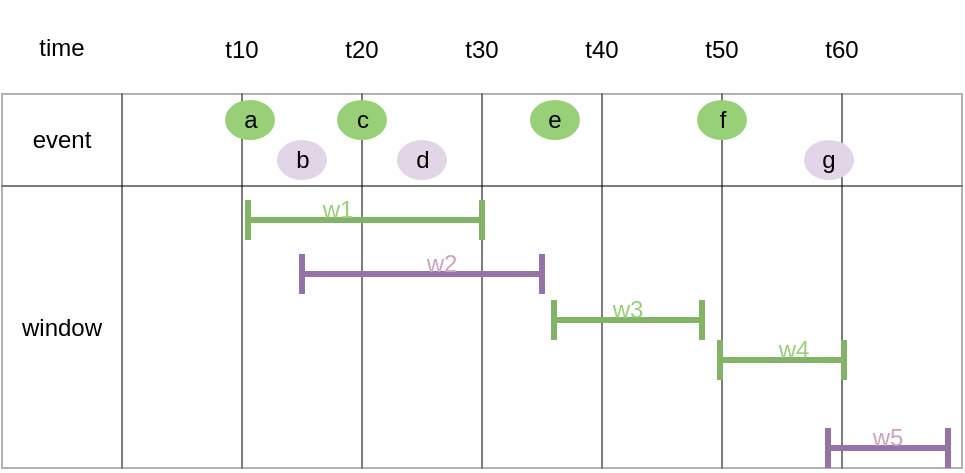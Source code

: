 <mxfile version="24.2.1" type="github">
  <diagram name="페이지-1" id="t3tGC_7ZUbPhZwxjExYe">
    <mxGraphModel dx="338" dy="643" grid="1" gridSize="10" guides="1" tooltips="1" connect="1" arrows="1" fold="1" page="1" pageScale="1" pageWidth="1169" pageHeight="827" math="0" shadow="0">
      <root>
        <mxCell id="0" />
        <mxCell id="1" parent="0" />
        <mxCell id="pjavsnHLvcbqXYeomyV3-1" value="" style="childLayout=tableLayout;recursiveResize=0;shadow=0;fillColor=#f5f5f5;strokeColor=none;opacity=10;fontColor=#333333;" parent="1" vertex="1">
          <mxGeometry x="190" y="360" width="480" height="234" as="geometry" />
        </mxCell>
        <mxCell id="pjavsnHLvcbqXYeomyV3-2" value="" style="shape=tableRow;horizontal=0;startSize=0;swimlaneHead=0;swimlaneBody=0;top=0;left=0;bottom=0;right=0;dropTarget=0;collapsible=0;recursiveResize=0;expand=0;fontStyle=0;fillColor=none;strokeColor=inherit;opacity=0;" parent="pjavsnHLvcbqXYeomyV3-1" vertex="1">
          <mxGeometry width="480" height="47" as="geometry" />
        </mxCell>
        <mxCell id="pjavsnHLvcbqXYeomyV3-3" value="time" style="connectable=0;recursiveResize=0;strokeColor=inherit;fillColor=none;align=center;whiteSpace=wrap;html=1;opacity=30;" parent="pjavsnHLvcbqXYeomyV3-2" vertex="1">
          <mxGeometry width="60" height="47" as="geometry">
            <mxRectangle width="60" height="47" as="alternateBounds" />
          </mxGeometry>
        </mxCell>
        <mxCell id="pjavsnHLvcbqXYeomyV3-4" value="" style="connectable=0;recursiveResize=0;strokeColor=inherit;fillColor=none;align=center;whiteSpace=wrap;html=1;opacity=30;" parent="pjavsnHLvcbqXYeomyV3-2" vertex="1">
          <mxGeometry x="60" width="60" height="47" as="geometry">
            <mxRectangle width="60" height="47" as="alternateBounds" />
          </mxGeometry>
        </mxCell>
        <mxCell id="pjavsnHLvcbqXYeomyV3-5" value="" style="connectable=0;recursiveResize=0;strokeColor=inherit;fillColor=none;align=center;whiteSpace=wrap;html=1;opacity=30;" parent="pjavsnHLvcbqXYeomyV3-2" vertex="1">
          <mxGeometry x="120" width="60" height="47" as="geometry">
            <mxRectangle width="60" height="47" as="alternateBounds" />
          </mxGeometry>
        </mxCell>
        <mxCell id="pjavsnHLvcbqXYeomyV3-6" style="connectable=0;recursiveResize=0;strokeColor=inherit;fillColor=none;align=center;whiteSpace=wrap;html=1;opacity=30;" parent="pjavsnHLvcbqXYeomyV3-2" vertex="1">
          <mxGeometry x="180" width="60" height="47" as="geometry">
            <mxRectangle width="60" height="47" as="alternateBounds" />
          </mxGeometry>
        </mxCell>
        <mxCell id="pjavsnHLvcbqXYeomyV3-7" style="connectable=0;recursiveResize=0;strokeColor=inherit;fillColor=none;align=center;whiteSpace=wrap;html=1;opacity=30;" parent="pjavsnHLvcbqXYeomyV3-2" vertex="1">
          <mxGeometry x="240" width="60" height="47" as="geometry">
            <mxRectangle width="60" height="47" as="alternateBounds" />
          </mxGeometry>
        </mxCell>
        <mxCell id="pjavsnHLvcbqXYeomyV3-8" style="connectable=0;recursiveResize=0;strokeColor=inherit;fillColor=none;align=center;whiteSpace=wrap;html=1;opacity=30;" parent="pjavsnHLvcbqXYeomyV3-2" vertex="1">
          <mxGeometry x="300" width="60" height="47" as="geometry">
            <mxRectangle width="60" height="47" as="alternateBounds" />
          </mxGeometry>
        </mxCell>
        <mxCell id="Ek6nTHq64TlWH5rJbX4y-4" style="connectable=0;recursiveResize=0;strokeColor=inherit;fillColor=none;align=center;whiteSpace=wrap;html=1;opacity=30;" vertex="1" parent="pjavsnHLvcbqXYeomyV3-2">
          <mxGeometry x="360" width="60" height="47" as="geometry">
            <mxRectangle width="60" height="47" as="alternateBounds" />
          </mxGeometry>
        </mxCell>
        <mxCell id="Ek6nTHq64TlWH5rJbX4y-9" style="connectable=0;recursiveResize=0;strokeColor=inherit;fillColor=none;align=center;whiteSpace=wrap;html=1;opacity=30;" vertex="1" parent="pjavsnHLvcbqXYeomyV3-2">
          <mxGeometry x="420" width="60" height="47" as="geometry">
            <mxRectangle width="60" height="47" as="alternateBounds" />
          </mxGeometry>
        </mxCell>
        <mxCell id="pjavsnHLvcbqXYeomyV3-12" style="shape=tableRow;horizontal=0;startSize=0;swimlaneHead=0;swimlaneBody=0;top=0;left=0;bottom=0;right=0;dropTarget=0;collapsible=0;recursiveResize=0;expand=0;fontStyle=0;fillColor=none;strokeColor=default;opacity=30;" parent="pjavsnHLvcbqXYeomyV3-1" vertex="1">
          <mxGeometry y="47" width="480" height="46" as="geometry" />
        </mxCell>
        <mxCell id="pjavsnHLvcbqXYeomyV3-13" value="event" style="connectable=0;recursiveResize=0;strokeColor=inherit;fillColor=none;align=center;whiteSpace=wrap;html=1;opacity=30;" parent="pjavsnHLvcbqXYeomyV3-12" vertex="1">
          <mxGeometry width="60" height="46" as="geometry">
            <mxRectangle width="60" height="46" as="alternateBounds" />
          </mxGeometry>
        </mxCell>
        <mxCell id="pjavsnHLvcbqXYeomyV3-14" value="" style="connectable=0;recursiveResize=0;strokeColor=default;fillColor=none;align=center;whiteSpace=wrap;html=1;opacity=30;" parent="pjavsnHLvcbqXYeomyV3-12" vertex="1">
          <mxGeometry x="60" width="60" height="46" as="geometry">
            <mxRectangle width="60" height="46" as="alternateBounds" />
          </mxGeometry>
        </mxCell>
        <mxCell id="pjavsnHLvcbqXYeomyV3-15" value="" style="connectable=0;recursiveResize=0;strokeColor=default;fillColor=none;align=center;whiteSpace=wrap;html=1;opacity=30;" parent="pjavsnHLvcbqXYeomyV3-12" vertex="1">
          <mxGeometry x="120" width="60" height="46" as="geometry">
            <mxRectangle width="60" height="46" as="alternateBounds" />
          </mxGeometry>
        </mxCell>
        <mxCell id="pjavsnHLvcbqXYeomyV3-16" style="connectable=0;recursiveResize=0;strokeColor=default;fillColor=none;align=center;whiteSpace=wrap;html=1;opacity=30;" parent="pjavsnHLvcbqXYeomyV3-12" vertex="1">
          <mxGeometry x="180" width="60" height="46" as="geometry">
            <mxRectangle width="60" height="46" as="alternateBounds" />
          </mxGeometry>
        </mxCell>
        <mxCell id="pjavsnHLvcbqXYeomyV3-17" style="connectable=0;recursiveResize=0;strokeColor=default;fillColor=none;align=center;whiteSpace=wrap;html=1;opacity=30;" parent="pjavsnHLvcbqXYeomyV3-12" vertex="1">
          <mxGeometry x="240" width="60" height="46" as="geometry">
            <mxRectangle width="60" height="46" as="alternateBounds" />
          </mxGeometry>
        </mxCell>
        <mxCell id="pjavsnHLvcbqXYeomyV3-18" style="connectable=0;recursiveResize=0;strokeColor=default;fillColor=none;align=center;whiteSpace=wrap;html=1;opacity=30;" parent="pjavsnHLvcbqXYeomyV3-12" vertex="1">
          <mxGeometry x="300" width="60" height="46" as="geometry">
            <mxRectangle width="60" height="46" as="alternateBounds" />
          </mxGeometry>
        </mxCell>
        <mxCell id="Ek6nTHq64TlWH5rJbX4y-5" style="connectable=0;recursiveResize=0;strokeColor=default;fillColor=none;align=center;whiteSpace=wrap;html=1;opacity=30;" vertex="1" parent="pjavsnHLvcbqXYeomyV3-12">
          <mxGeometry x="360" width="60" height="46" as="geometry">
            <mxRectangle width="60" height="46" as="alternateBounds" />
          </mxGeometry>
        </mxCell>
        <mxCell id="Ek6nTHq64TlWH5rJbX4y-10" style="connectable=0;recursiveResize=0;strokeColor=default;fillColor=none;align=center;whiteSpace=wrap;html=1;opacity=30;" vertex="1" parent="pjavsnHLvcbqXYeomyV3-12">
          <mxGeometry x="420" width="60" height="46" as="geometry">
            <mxRectangle width="60" height="46" as="alternateBounds" />
          </mxGeometry>
        </mxCell>
        <mxCell id="pjavsnHLvcbqXYeomyV3-22" style="shape=tableRow;horizontal=0;startSize=0;swimlaneHead=0;swimlaneBody=0;top=0;left=0;bottom=0;right=0;dropTarget=0;collapsible=0;recursiveResize=0;expand=0;fontStyle=0;fillColor=none;strokeColor=default;opacity=30;" parent="pjavsnHLvcbqXYeomyV3-1" vertex="1">
          <mxGeometry y="93" width="480" height="47" as="geometry" />
        </mxCell>
        <mxCell id="pjavsnHLvcbqXYeomyV3-23" value="window" style="connectable=0;recursiveResize=0;strokeColor=inherit;fillColor=none;align=center;whiteSpace=wrap;html=1;opacity=30;rowspan=3;colspan=1;" parent="pjavsnHLvcbqXYeomyV3-22" vertex="1">
          <mxGeometry width="60" height="141" as="geometry">
            <mxRectangle width="60" height="47" as="alternateBounds" />
          </mxGeometry>
        </mxCell>
        <mxCell id="pjavsnHLvcbqXYeomyV3-24" value="" style="connectable=0;recursiveResize=0;strokeColor=default;fillColor=none;align=center;whiteSpace=wrap;html=1;opacity=30;rowspan=3;colspan=1;" parent="pjavsnHLvcbqXYeomyV3-22" vertex="1">
          <mxGeometry x="60" width="60" height="141" as="geometry">
            <mxRectangle width="60" height="47" as="alternateBounds" />
          </mxGeometry>
        </mxCell>
        <mxCell id="pjavsnHLvcbqXYeomyV3-25" value="" style="connectable=0;recursiveResize=0;strokeColor=default;fillColor=none;align=center;whiteSpace=wrap;html=1;opacity=30;rowspan=3;colspan=1;" parent="pjavsnHLvcbqXYeomyV3-22" vertex="1">
          <mxGeometry x="120" width="60" height="141" as="geometry">
            <mxRectangle width="60" height="47" as="alternateBounds" />
          </mxGeometry>
        </mxCell>
        <mxCell id="pjavsnHLvcbqXYeomyV3-26" style="connectable=0;recursiveResize=0;strokeColor=default;fillColor=none;align=center;whiteSpace=wrap;html=1;opacity=30;rowspan=3;colspan=1;" parent="pjavsnHLvcbqXYeomyV3-22" vertex="1">
          <mxGeometry x="180" width="60" height="141" as="geometry">
            <mxRectangle width="60" height="47" as="alternateBounds" />
          </mxGeometry>
        </mxCell>
        <mxCell id="pjavsnHLvcbqXYeomyV3-27" style="connectable=0;recursiveResize=0;strokeColor=default;fillColor=none;align=center;whiteSpace=wrap;html=1;opacity=30;rowspan=3;colspan=1;" parent="pjavsnHLvcbqXYeomyV3-22" vertex="1">
          <mxGeometry x="240" width="60" height="141" as="geometry">
            <mxRectangle width="60" height="47" as="alternateBounds" />
          </mxGeometry>
        </mxCell>
        <mxCell id="pjavsnHLvcbqXYeomyV3-28" style="connectable=0;recursiveResize=0;strokeColor=default;fillColor=none;align=center;whiteSpace=wrap;html=1;opacity=30;rowspan=3;colspan=1;" parent="pjavsnHLvcbqXYeomyV3-22" vertex="1">
          <mxGeometry x="300" width="60" height="141" as="geometry">
            <mxRectangle width="60" height="47" as="alternateBounds" />
          </mxGeometry>
        </mxCell>
        <mxCell id="Ek6nTHq64TlWH5rJbX4y-6" style="connectable=0;recursiveResize=0;strokeColor=default;fillColor=none;align=center;whiteSpace=wrap;html=1;opacity=30;rowspan=3;colspan=1;" vertex="1" parent="pjavsnHLvcbqXYeomyV3-22">
          <mxGeometry x="360" width="60" height="141" as="geometry">
            <mxRectangle width="60" height="47" as="alternateBounds" />
          </mxGeometry>
        </mxCell>
        <mxCell id="Ek6nTHq64TlWH5rJbX4y-11" style="connectable=0;recursiveResize=0;strokeColor=default;fillColor=none;align=center;whiteSpace=wrap;html=1;opacity=30;rowspan=3;colspan=1;" vertex="1" parent="pjavsnHLvcbqXYeomyV3-22">
          <mxGeometry x="420" width="60" height="141" as="geometry">
            <mxRectangle width="60" height="47" as="alternateBounds" />
          </mxGeometry>
        </mxCell>
        <mxCell id="pjavsnHLvcbqXYeomyV3-32" style="shape=tableRow;horizontal=0;startSize=0;swimlaneHead=0;swimlaneBody=0;top=0;left=0;bottom=0;right=0;dropTarget=0;collapsible=0;recursiveResize=0;expand=0;fontStyle=0;fillColor=none;strokeColor=default;opacity=30;" parent="pjavsnHLvcbqXYeomyV3-1" vertex="1">
          <mxGeometry y="140" width="480" height="47" as="geometry" />
        </mxCell>
        <mxCell id="pjavsnHLvcbqXYeomyV3-33" style="connectable=0;recursiveResize=0;strokeColor=inherit;fillColor=none;align=center;whiteSpace=wrap;html=1;opacity=30;" parent="pjavsnHLvcbqXYeomyV3-32" vertex="1" visible="0">
          <mxGeometry width="60" height="47" as="geometry">
            <mxRectangle width="60" height="47" as="alternateBounds" />
          </mxGeometry>
        </mxCell>
        <mxCell id="pjavsnHLvcbqXYeomyV3-34" style="connectable=0;recursiveResize=0;strokeColor=default;fillColor=none;align=center;whiteSpace=wrap;html=1;opacity=30;" parent="pjavsnHLvcbqXYeomyV3-32" vertex="1" visible="0">
          <mxGeometry x="60" width="60" height="47" as="geometry">
            <mxRectangle width="60" height="47" as="alternateBounds" />
          </mxGeometry>
        </mxCell>
        <mxCell id="pjavsnHLvcbqXYeomyV3-35" style="connectable=0;recursiveResize=0;strokeColor=default;fillColor=none;align=center;whiteSpace=wrap;html=1;opacity=30;" parent="pjavsnHLvcbqXYeomyV3-32" vertex="1" visible="0">
          <mxGeometry x="120" width="60" height="47" as="geometry">
            <mxRectangle width="60" height="47" as="alternateBounds" />
          </mxGeometry>
        </mxCell>
        <mxCell id="pjavsnHLvcbqXYeomyV3-36" style="connectable=0;recursiveResize=0;strokeColor=default;fillColor=none;align=center;whiteSpace=wrap;html=1;opacity=30;" parent="pjavsnHLvcbqXYeomyV3-32" vertex="1" visible="0">
          <mxGeometry x="180" width="60" height="47" as="geometry">
            <mxRectangle width="60" height="47" as="alternateBounds" />
          </mxGeometry>
        </mxCell>
        <mxCell id="pjavsnHLvcbqXYeomyV3-37" style="connectable=0;recursiveResize=0;strokeColor=default;fillColor=none;align=center;whiteSpace=wrap;html=1;opacity=30;" parent="pjavsnHLvcbqXYeomyV3-32" vertex="1" visible="0">
          <mxGeometry x="240" width="60" height="47" as="geometry">
            <mxRectangle width="60" height="47" as="alternateBounds" />
          </mxGeometry>
        </mxCell>
        <mxCell id="pjavsnHLvcbqXYeomyV3-38" style="connectable=0;recursiveResize=0;strokeColor=default;fillColor=none;align=center;whiteSpace=wrap;html=1;opacity=30;" parent="pjavsnHLvcbqXYeomyV3-32" vertex="1" visible="0">
          <mxGeometry x="300" width="60" height="47" as="geometry">
            <mxRectangle width="60" height="47" as="alternateBounds" />
          </mxGeometry>
        </mxCell>
        <mxCell id="Ek6nTHq64TlWH5rJbX4y-7" style="connectable=0;recursiveResize=0;strokeColor=default;fillColor=none;align=center;whiteSpace=wrap;html=1;opacity=30;" vertex="1" visible="0" parent="pjavsnHLvcbqXYeomyV3-32">
          <mxGeometry x="360" width="60" height="47" as="geometry">
            <mxRectangle width="60" height="47" as="alternateBounds" />
          </mxGeometry>
        </mxCell>
        <mxCell id="Ek6nTHq64TlWH5rJbX4y-12" style="connectable=0;recursiveResize=0;strokeColor=default;fillColor=none;align=center;whiteSpace=wrap;html=1;opacity=30;" vertex="1" visible="0" parent="pjavsnHLvcbqXYeomyV3-32">
          <mxGeometry x="420" width="60" height="47" as="geometry">
            <mxRectangle width="60" height="47" as="alternateBounds" />
          </mxGeometry>
        </mxCell>
        <mxCell id="pjavsnHLvcbqXYeomyV3-42" style="shape=tableRow;horizontal=0;startSize=0;swimlaneHead=0;swimlaneBody=0;top=0;left=0;bottom=0;right=0;dropTarget=0;collapsible=0;recursiveResize=0;expand=0;fontStyle=0;fillColor=none;strokeColor=default;opacity=30;" parent="pjavsnHLvcbqXYeomyV3-1" vertex="1">
          <mxGeometry y="187" width="480" height="47" as="geometry" />
        </mxCell>
        <mxCell id="pjavsnHLvcbqXYeomyV3-43" style="connectable=0;recursiveResize=0;strokeColor=inherit;fillColor=none;align=center;whiteSpace=wrap;html=1;opacity=30;" parent="pjavsnHLvcbqXYeomyV3-42" vertex="1" visible="0">
          <mxGeometry width="60" height="47" as="geometry">
            <mxRectangle width="60" height="47" as="alternateBounds" />
          </mxGeometry>
        </mxCell>
        <mxCell id="pjavsnHLvcbqXYeomyV3-44" style="connectable=0;recursiveResize=0;strokeColor=default;fillColor=none;align=center;whiteSpace=wrap;html=1;opacity=30;" parent="pjavsnHLvcbqXYeomyV3-42" vertex="1" visible="0">
          <mxGeometry x="60" width="60" height="47" as="geometry">
            <mxRectangle width="60" height="47" as="alternateBounds" />
          </mxGeometry>
        </mxCell>
        <mxCell id="pjavsnHLvcbqXYeomyV3-45" style="connectable=0;recursiveResize=0;strokeColor=default;fillColor=none;align=center;whiteSpace=wrap;html=1;opacity=30;" parent="pjavsnHLvcbqXYeomyV3-42" vertex="1" visible="0">
          <mxGeometry x="120" width="60" height="47" as="geometry">
            <mxRectangle width="60" height="47" as="alternateBounds" />
          </mxGeometry>
        </mxCell>
        <mxCell id="pjavsnHLvcbqXYeomyV3-46" style="connectable=0;recursiveResize=0;strokeColor=default;fillColor=none;align=center;whiteSpace=wrap;html=1;opacity=30;" parent="pjavsnHLvcbqXYeomyV3-42" vertex="1" visible="0">
          <mxGeometry x="180" width="60" height="47" as="geometry">
            <mxRectangle width="60" height="47" as="alternateBounds" />
          </mxGeometry>
        </mxCell>
        <mxCell id="pjavsnHLvcbqXYeomyV3-47" style="connectable=0;recursiveResize=0;strokeColor=default;fillColor=none;align=center;whiteSpace=wrap;html=1;opacity=30;" parent="pjavsnHLvcbqXYeomyV3-42" vertex="1" visible="0">
          <mxGeometry x="240" width="60" height="47" as="geometry">
            <mxRectangle width="60" height="47" as="alternateBounds" />
          </mxGeometry>
        </mxCell>
        <mxCell id="pjavsnHLvcbqXYeomyV3-48" style="connectable=0;recursiveResize=0;strokeColor=default;fillColor=none;align=center;whiteSpace=wrap;html=1;opacity=30;" parent="pjavsnHLvcbqXYeomyV3-42" vertex="1" visible="0">
          <mxGeometry x="300" width="60" height="47" as="geometry">
            <mxRectangle width="60" height="47" as="alternateBounds" />
          </mxGeometry>
        </mxCell>
        <mxCell id="Ek6nTHq64TlWH5rJbX4y-8" style="connectable=0;recursiveResize=0;strokeColor=default;fillColor=none;align=center;whiteSpace=wrap;html=1;opacity=30;" vertex="1" visible="0" parent="pjavsnHLvcbqXYeomyV3-42">
          <mxGeometry x="360" width="60" height="47" as="geometry">
            <mxRectangle width="60" height="47" as="alternateBounds" />
          </mxGeometry>
        </mxCell>
        <mxCell id="Ek6nTHq64TlWH5rJbX4y-13" style="connectable=0;recursiveResize=0;strokeColor=default;fillColor=none;align=center;whiteSpace=wrap;html=1;opacity=30;" vertex="1" visible="0" parent="pjavsnHLvcbqXYeomyV3-42">
          <mxGeometry x="420" width="60" height="47" as="geometry">
            <mxRectangle width="60" height="47" as="alternateBounds" />
          </mxGeometry>
        </mxCell>
        <mxCell id="pjavsnHLvcbqXYeomyV3-52" value="t10" style="text;html=1;align=center;verticalAlign=middle;whiteSpace=wrap;rounded=0;opacity=30;strokeColor=none;" parent="1" vertex="1">
          <mxGeometry x="280" y="370" width="60" height="30" as="geometry" />
        </mxCell>
        <mxCell id="pjavsnHLvcbqXYeomyV3-53" value="t20" style="text;html=1;align=center;verticalAlign=middle;whiteSpace=wrap;rounded=0;opacity=30;strokeColor=none;" parent="1" vertex="1">
          <mxGeometry x="340" y="370" width="60" height="30" as="geometry" />
        </mxCell>
        <mxCell id="pjavsnHLvcbqXYeomyV3-54" value="t30" style="text;html=1;align=center;verticalAlign=middle;whiteSpace=wrap;rounded=0;opacity=30;strokeColor=none;" parent="1" vertex="1">
          <mxGeometry x="400" y="370" width="60" height="30" as="geometry" />
        </mxCell>
        <mxCell id="pjavsnHLvcbqXYeomyV3-55" value="t40" style="text;html=1;align=center;verticalAlign=middle;whiteSpace=wrap;rounded=0;opacity=30;strokeColor=none;" parent="1" vertex="1">
          <mxGeometry x="460" y="370" width="60" height="30" as="geometry" />
        </mxCell>
        <mxCell id="pjavsnHLvcbqXYeomyV3-58" value="a" style="ellipse;whiteSpace=wrap;html=1;fillColor=#97D077;strokeColor=none;" parent="1" vertex="1">
          <mxGeometry x="301.5" y="410" width="25" height="20" as="geometry" />
        </mxCell>
        <mxCell id="pjavsnHLvcbqXYeomyV3-63" value="" style="shape=crossbar;whiteSpace=wrap;html=1;rounded=1;strokeWidth=3;fillColor=#d5e8d4;strokeColor=#82b366;" parent="1" vertex="1">
          <mxGeometry x="313" y="460" width="117" height="20" as="geometry" />
        </mxCell>
        <mxCell id="pjavsnHLvcbqXYeomyV3-72" value="b" style="ellipse;whiteSpace=wrap;html=1;fillColor=#e1d5e7;strokeColor=none;" parent="1" vertex="1">
          <mxGeometry x="327.5" y="430" width="25" height="20" as="geometry" />
        </mxCell>
        <mxCell id="pjavsnHLvcbqXYeomyV3-78" value="" style="shape=crossbar;whiteSpace=wrap;html=1;rounded=1;strokeWidth=3;fillColor=#e1d5e7;strokeColor=#9673a6;" parent="1" vertex="1">
          <mxGeometry x="340" y="487" width="120" height="20" as="geometry" />
        </mxCell>
        <mxCell id="Ek6nTHq64TlWH5rJbX4y-1" value="c" style="ellipse;whiteSpace=wrap;html=1;fillColor=#97D077;strokeColor=none;" vertex="1" parent="1">
          <mxGeometry x="357.5" y="410" width="25" height="20" as="geometry" />
        </mxCell>
        <mxCell id="Ek6nTHq64TlWH5rJbX4y-2" value="d" style="ellipse;whiteSpace=wrap;html=1;fillColor=#e1d5e7;strokeColor=none;" vertex="1" parent="1">
          <mxGeometry x="387.5" y="430" width="25" height="20" as="geometry" />
        </mxCell>
        <mxCell id="Ek6nTHq64TlWH5rJbX4y-3" value="e" style="ellipse;whiteSpace=wrap;html=1;fillColor=#97D077;strokeColor=none;" vertex="1" parent="1">
          <mxGeometry x="454" y="410" width="25" height="20" as="geometry" />
        </mxCell>
        <mxCell id="Ek6nTHq64TlWH5rJbX4y-14" value="t50" style="text;html=1;align=center;verticalAlign=middle;whiteSpace=wrap;rounded=0;opacity=30;strokeColor=none;" vertex="1" parent="1">
          <mxGeometry x="520" y="370" width="60" height="30" as="geometry" />
        </mxCell>
        <mxCell id="Ek6nTHq64TlWH5rJbX4y-15" value="t60" style="text;html=1;align=center;verticalAlign=middle;whiteSpace=wrap;rounded=0;opacity=30;strokeColor=none;" vertex="1" parent="1">
          <mxGeometry x="580" y="370" width="60" height="30" as="geometry" />
        </mxCell>
        <mxCell id="Ek6nTHq64TlWH5rJbX4y-16" value="f" style="ellipse;whiteSpace=wrap;html=1;fillColor=#97D077;strokeColor=none;" vertex="1" parent="1">
          <mxGeometry x="537.5" y="410" width="25" height="20" as="geometry" />
        </mxCell>
        <mxCell id="Ek6nTHq64TlWH5rJbX4y-17" value="g" style="ellipse;whiteSpace=wrap;html=1;fillColor=#e1d5e7;strokeColor=none;" vertex="1" parent="1">
          <mxGeometry x="591" y="430" width="25" height="20" as="geometry" />
        </mxCell>
        <mxCell id="Ek6nTHq64TlWH5rJbX4y-19" value="" style="shape=crossbar;whiteSpace=wrap;html=1;rounded=1;strokeWidth=3;fillColor=#d5e8d4;strokeColor=#82b366;" vertex="1" parent="1">
          <mxGeometry x="466" y="510" width="74" height="20" as="geometry" />
        </mxCell>
        <mxCell id="Ek6nTHq64TlWH5rJbX4y-20" value="" style="shape=crossbar;whiteSpace=wrap;html=1;rounded=1;strokeWidth=3;fillColor=#d5e8d4;strokeColor=#82b366;" vertex="1" parent="1">
          <mxGeometry x="549" y="530" width="62" height="20" as="geometry" />
        </mxCell>
        <mxCell id="Ek6nTHq64TlWH5rJbX4y-21" value="" style="shape=crossbar;whiteSpace=wrap;html=1;rounded=1;strokeWidth=3;fillColor=#e1d5e7;strokeColor=#9673a6;" vertex="1" parent="1">
          <mxGeometry x="603" y="574" width="60" height="20" as="geometry" />
        </mxCell>
        <mxCell id="Ek6nTHq64TlWH5rJbX4y-22" value="&lt;font color=&quot;#97d077&quot;&gt;w1&lt;/font&gt;" style="text;html=1;align=center;verticalAlign=middle;whiteSpace=wrap;rounded=0;" vertex="1" parent="1">
          <mxGeometry x="327.5" y="450" width="60" height="30" as="geometry" />
        </mxCell>
        <mxCell id="Ek6nTHq64TlWH5rJbX4y-23" value="&lt;font color=&quot;#cda2be&quot;&gt;w2&lt;/font&gt;" style="text;html=1;align=center;verticalAlign=middle;whiteSpace=wrap;rounded=0;" vertex="1" parent="1">
          <mxGeometry x="380" y="477" width="60" height="30" as="geometry" />
        </mxCell>
        <mxCell id="Ek6nTHq64TlWH5rJbX4y-24" value="&lt;font color=&quot;#97d077&quot;&gt;w3&lt;/font&gt;" style="text;html=1;align=center;verticalAlign=middle;whiteSpace=wrap;rounded=0;" vertex="1" parent="1">
          <mxGeometry x="473" y="500" width="60" height="30" as="geometry" />
        </mxCell>
        <mxCell id="Ek6nTHq64TlWH5rJbX4y-25" value="&lt;font color=&quot;#97d077&quot;&gt;w4&lt;/font&gt;" style="text;html=1;align=center;verticalAlign=middle;whiteSpace=wrap;rounded=0;" vertex="1" parent="1">
          <mxGeometry x="556" y="520" width="60" height="30" as="geometry" />
        </mxCell>
        <mxCell id="Ek6nTHq64TlWH5rJbX4y-26" value="&lt;font color=&quot;#cda2be&quot;&gt;w5&lt;/font&gt;" style="text;html=1;align=center;verticalAlign=middle;whiteSpace=wrap;rounded=0;" vertex="1" parent="1">
          <mxGeometry x="603" y="564" width="60" height="30" as="geometry" />
        </mxCell>
      </root>
    </mxGraphModel>
  </diagram>
</mxfile>
